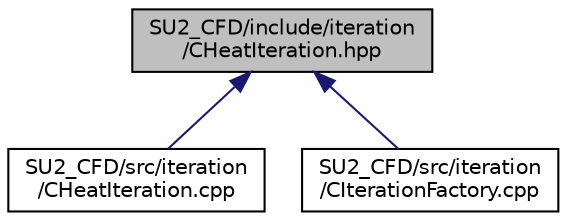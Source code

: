 digraph "SU2_CFD/include/iteration/CHeatIteration.hpp"
{
 // LATEX_PDF_SIZE
  edge [fontname="Helvetica",fontsize="10",labelfontname="Helvetica",labelfontsize="10"];
  node [fontname="Helvetica",fontsize="10",shape=record];
  Node1 [label="SU2_CFD/include/iteration\l/CHeatIteration.hpp",height=0.2,width=0.4,color="black", fillcolor="grey75", style="filled", fontcolor="black",tooltip="Headers of the iteration classes used by SU2_CFD. Each CIteration class represents an available physi..."];
  Node1 -> Node2 [dir="back",color="midnightblue",fontsize="10",style="solid",fontname="Helvetica"];
  Node2 [label="SU2_CFD/src/iteration\l/CHeatIteration.cpp",height=0.2,width=0.4,color="black", fillcolor="white", style="filled",URL="$CHeatIteration_8cpp.html",tooltip="Main subroutines used by SU2_CFD."];
  Node1 -> Node3 [dir="back",color="midnightblue",fontsize="10",style="solid",fontname="Helvetica"];
  Node3 [label="SU2_CFD/src/iteration\l/CIterationFactory.cpp",height=0.2,width=0.4,color="black", fillcolor="white", style="filled",URL="$CIterationFactory_8cpp.html",tooltip=" "];
}

